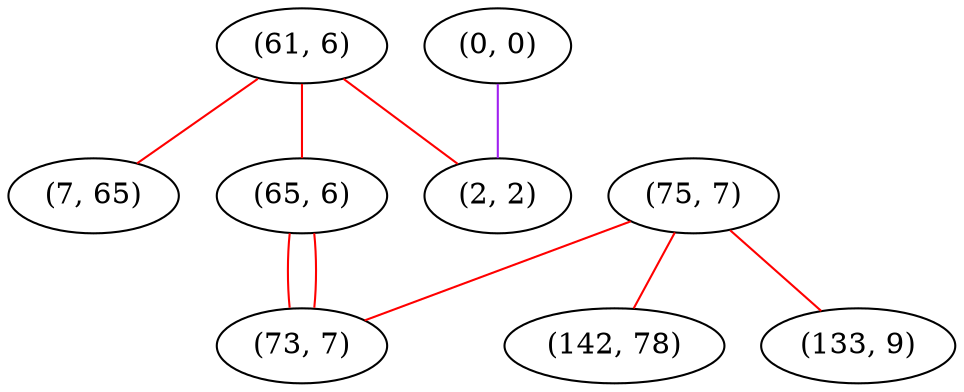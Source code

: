 graph "" {
"(61, 6)";
"(75, 7)";
"(0, 0)";
"(7, 65)";
"(142, 78)";
"(133, 9)";
"(65, 6)";
"(2, 2)";
"(73, 7)";
"(61, 6)" -- "(7, 65)"  [color=red, key=0, weight=1];
"(61, 6)" -- "(65, 6)"  [color=red, key=0, weight=1];
"(61, 6)" -- "(2, 2)"  [color=red, key=0, weight=1];
"(75, 7)" -- "(133, 9)"  [color=red, key=0, weight=1];
"(75, 7)" -- "(142, 78)"  [color=red, key=0, weight=1];
"(75, 7)" -- "(73, 7)"  [color=red, key=0, weight=1];
"(0, 0)" -- "(2, 2)"  [color=purple, key=0, weight=4];
"(65, 6)" -- "(73, 7)"  [color=red, key=0, weight=1];
"(65, 6)" -- "(73, 7)"  [color=red, key=1, weight=1];
}
